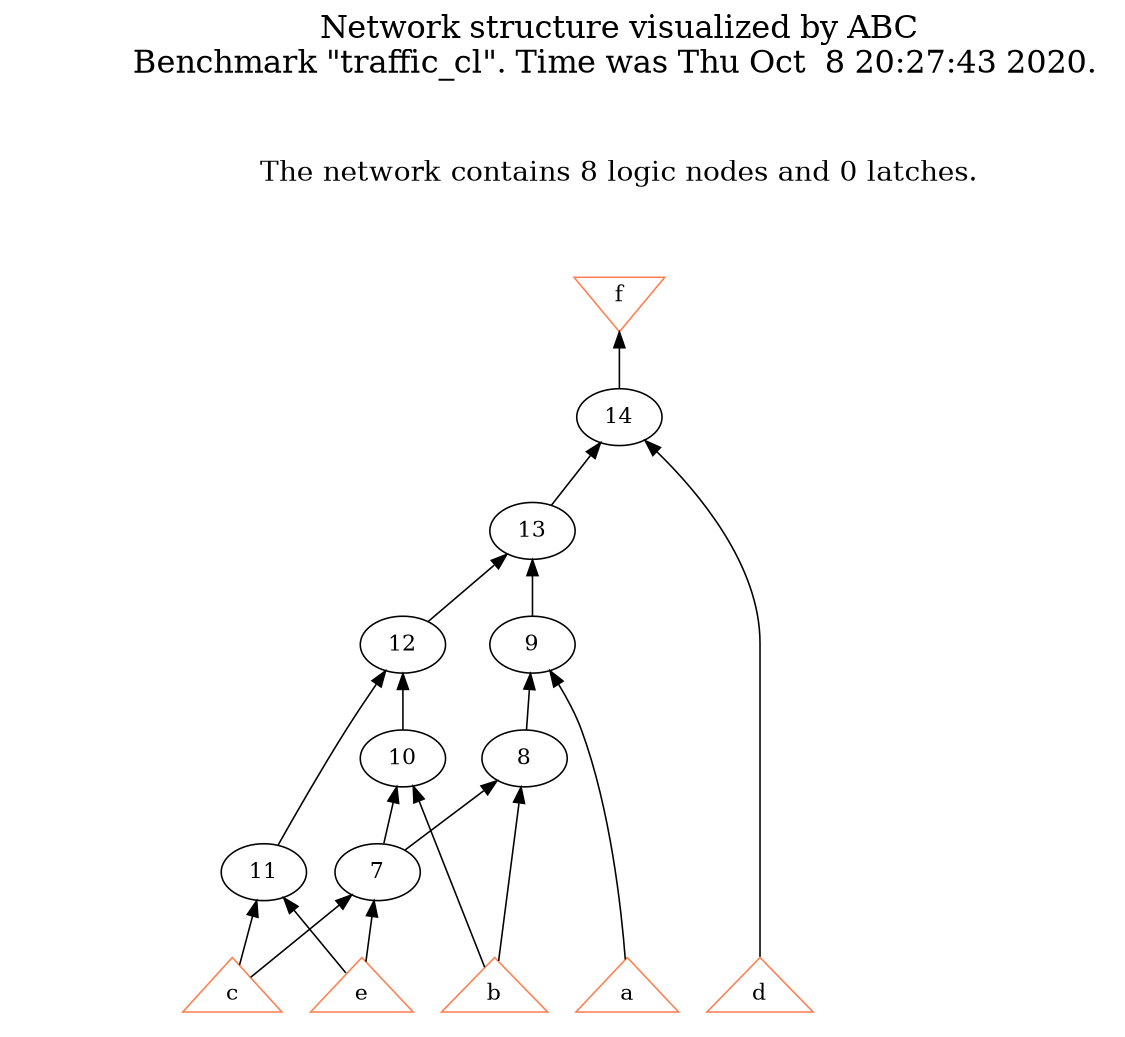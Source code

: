 # Network structure generated by ABC

digraph network {
size = "7.5,10";
center = true;
edge [dir = back];

{
  node [shape = plaintext];
  edge [style = invis];
  LevelTitle1 [label=""];
  LevelTitle2 [label=""];
  Level6 [label = ""];
  Level5 [label = ""];
  Level4 [label = ""];
  Level3 [label = ""];
  Level2 [label = ""];
  Level1 [label = ""];
  Level0 [label = ""];
  LevelTitle1 ->  LevelTitle2 ->  Level6 ->  Level5 ->  Level4 ->  Level3 ->  Level2 ->  Level1 ->  Level0;
}

{
  rank = same;
  LevelTitle1;
  title1 [shape=plaintext,
          fontsize=20,
          fontname = "Times-Roman",
          label="Network structure visualized by ABC\nBenchmark \"traffic_cl\". Time was Thu Oct  8 20:27:43 2020. "
         ];
}

{
  rank = same;
  LevelTitle2;
  title2 [shape=plaintext,
          fontsize=18,
          fontname = "Times-Roman",
          label="The network contains 8 logic nodes and 0 latches.\n"
         ];
}

{
  rank = same;
  Level6;
  Node6 [label = "f", shape = invtriangle, color = coral, fillcolor = coral];
}

{
  rank = same;
  Level5;
  Node14 [label = "14\n", shape = ellipse];
}

{
  rank = same;
  Level4;
  Node13 [label = "13\n", shape = ellipse];
}

{
  rank = same;
  Level3;
  Node9 [label = "9\n", shape = ellipse];
  Node12 [label = "12\n", shape = ellipse];
}

{
  rank = same;
  Level2;
  Node8 [label = "8\n", shape = ellipse];
  Node10 [label = "10\n", shape = ellipse];
}

{
  rank = same;
  Level1;
  Node7 [label = "7\n", shape = ellipse];
  Node11 [label = "11\n", shape = ellipse];
}

{
  rank = same;
  Level0;
  Node1 [label = "a", shape = triangle, color = coral, fillcolor = coral];
  Node2 [label = "b", shape = triangle, color = coral, fillcolor = coral];
  Node3 [label = "c", shape = triangle, color = coral, fillcolor = coral];
  Node4 [label = "d", shape = triangle, color = coral, fillcolor = coral];
  Node5 [label = "e", shape = triangle, color = coral, fillcolor = coral];
}

title1 -> title2 [style = invis];
title2 -> Node6 [style = invis];
Node6 -> Node14 [style = solid];
Node7 -> Node3 [style = solid];
Node7 -> Node5 [style = solid];
Node8 -> Node2 [style = solid];
Node8 -> Node7 [style = solid];
Node9 -> Node1 [style = solid];
Node9 -> Node8 [style = solid];
Node10 -> Node2 [style = solid];
Node10 -> Node7 [style = solid];
Node11 -> Node3 [style = solid];
Node11 -> Node5 [style = solid];
Node12 -> Node10 [style = solid];
Node12 -> Node11 [style = solid];
Node13 -> Node9 [style = solid];
Node13 -> Node12 [style = solid];
Node14 -> Node4 [style = solid];
Node14 -> Node13 [style = solid];
}

